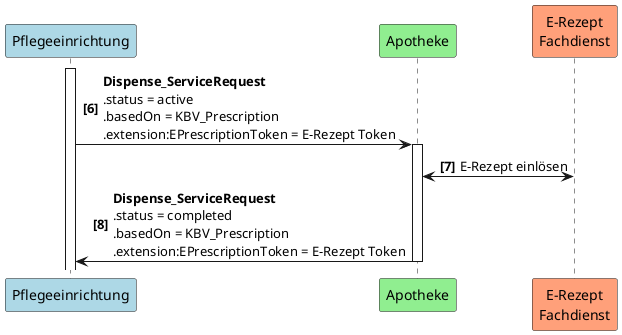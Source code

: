 @startuml UC1_2
autonumber 6 "<b>[0]"
participant Pflegeeinrichtung as PE #LightBlue
participant Apotheke as A #LightGreen
participant "E-Rezept\nFachdienst" as FD #LightSalmon

activate PE
PE -> A++: <b>Dispense_ServiceRequest \n.status = active \n.basedOn = KBV_Prescription \n.extension:EPrescriptionToken = E-Rezept Token
A <-> FD: E-Rezept einlösen
A -> PE--: <b>Dispense_ServiceRequest \n.status = completed \n.basedOn = KBV_Prescription \n.extension:EPrescriptionToken = E-Rezept Token
@enduml